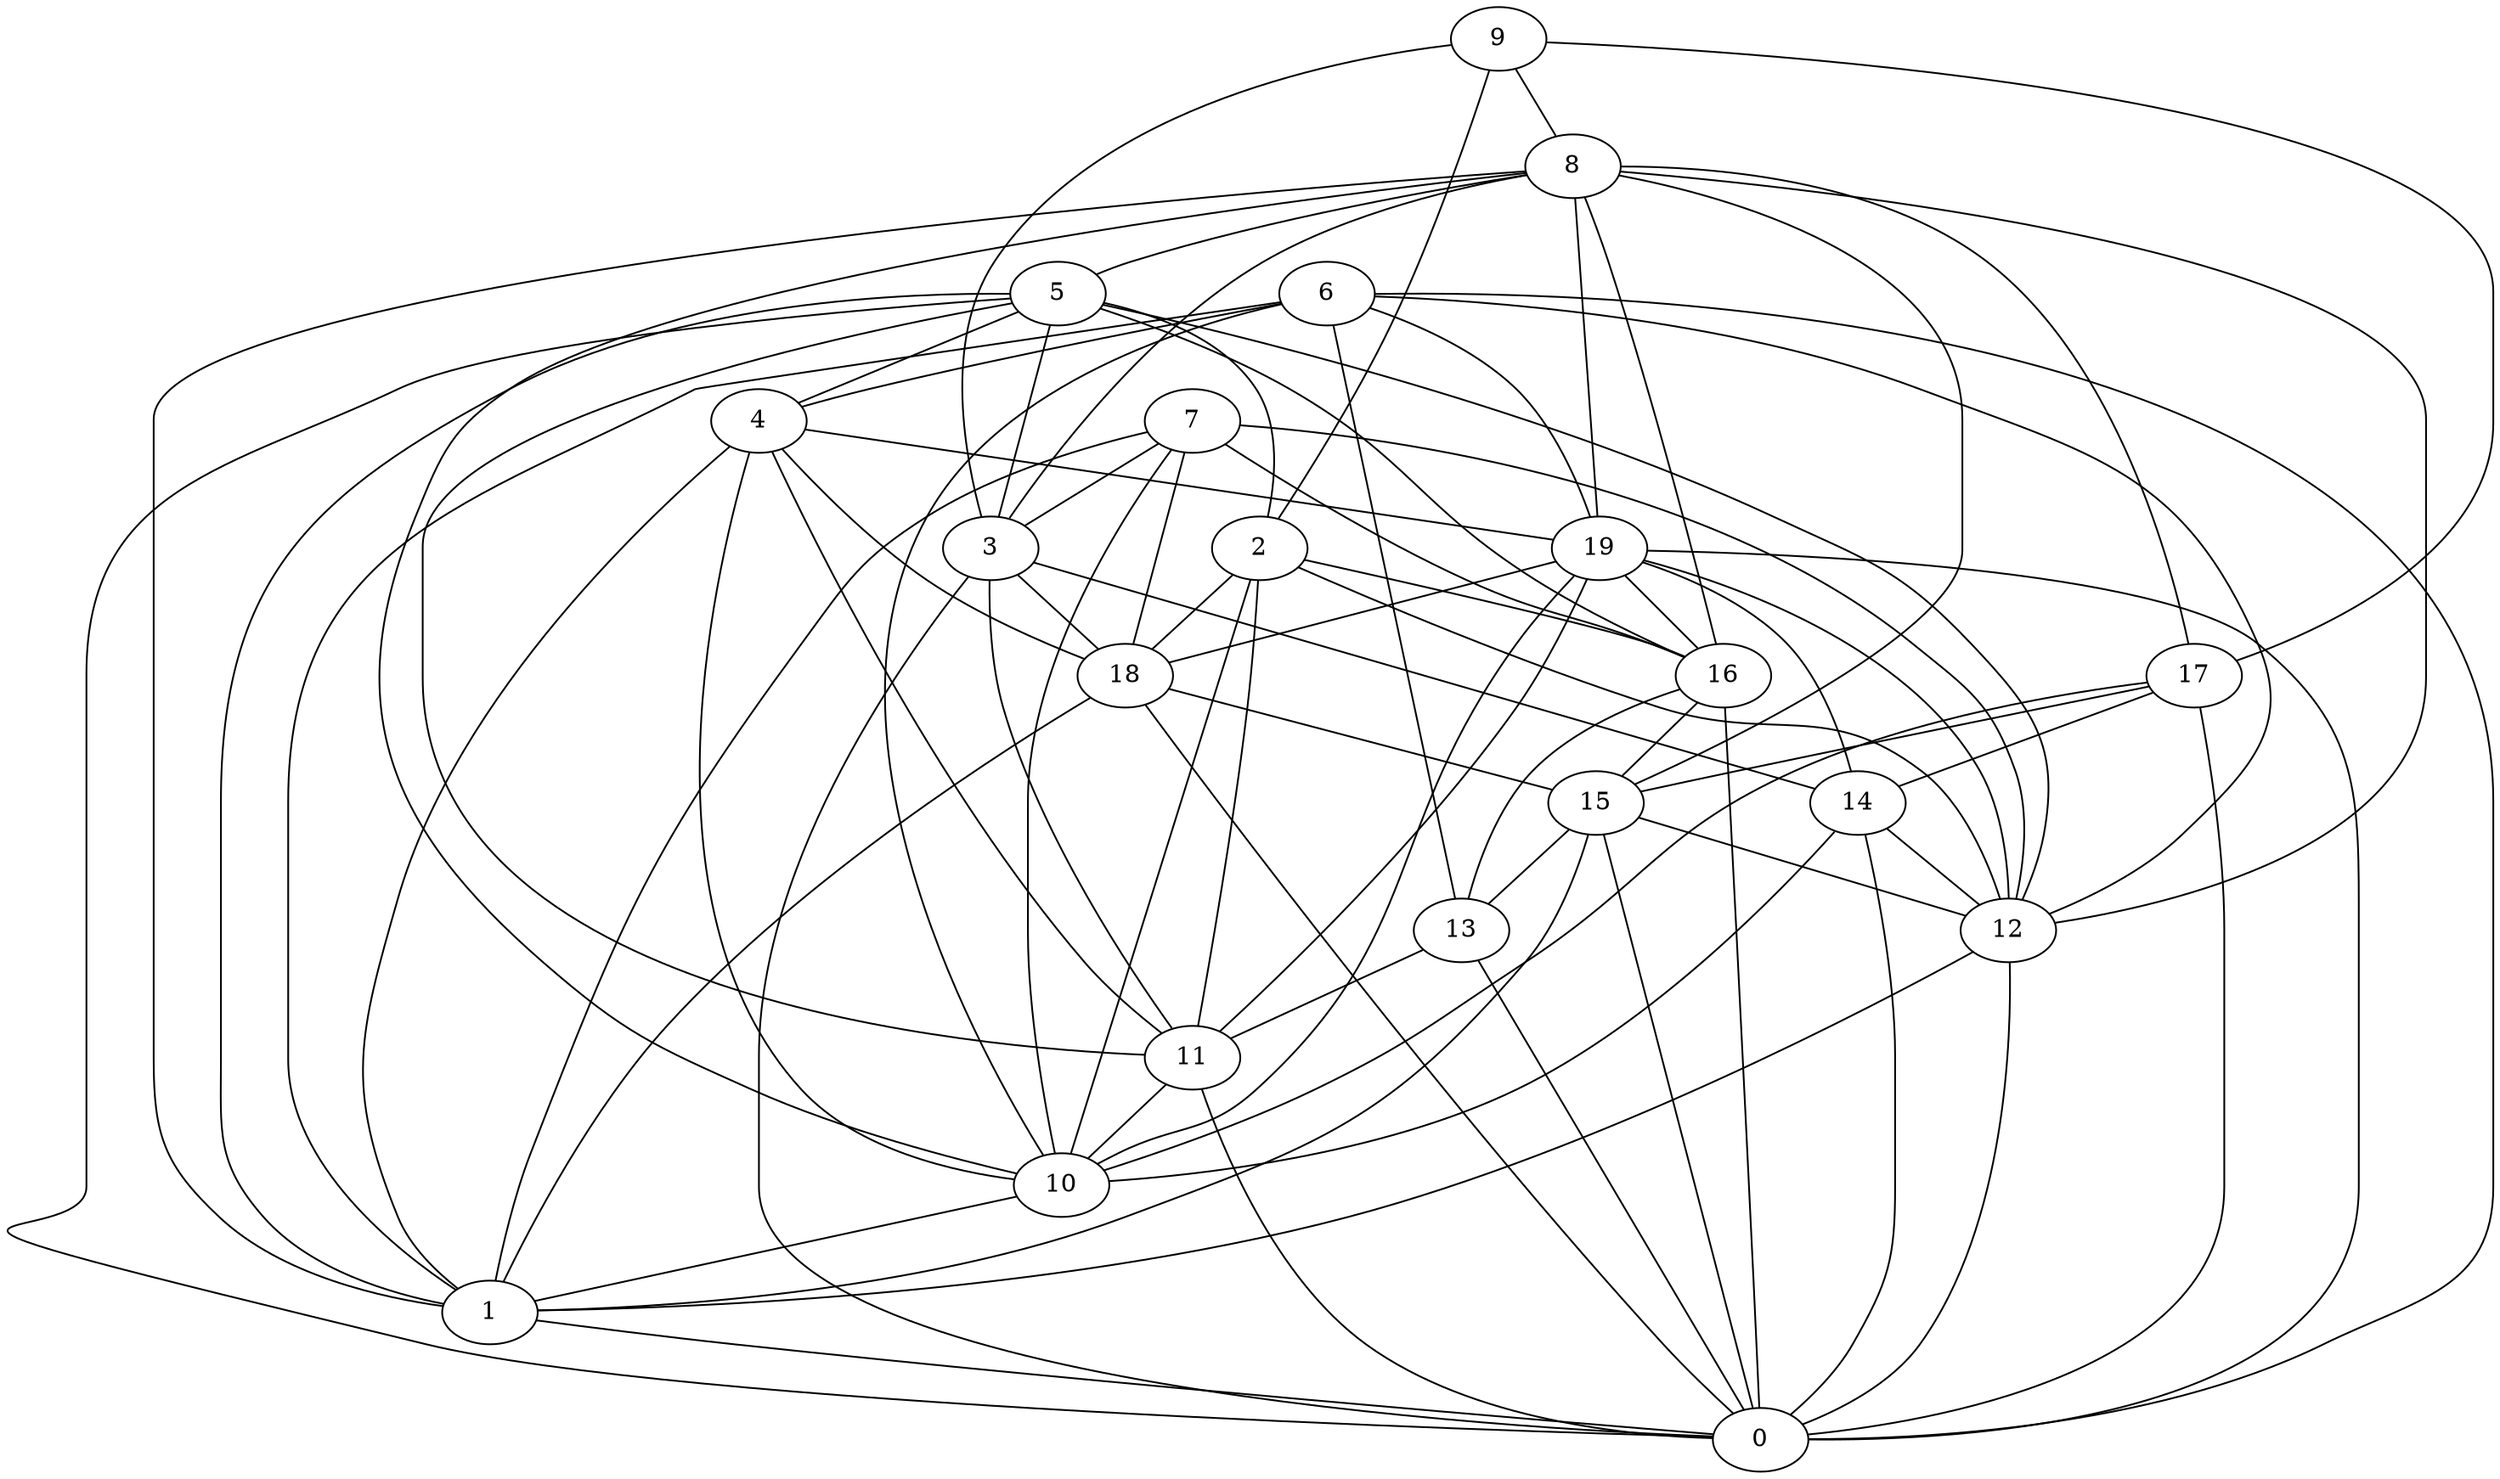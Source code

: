 digraph GG_graph {

subgraph G_graph {
edge [color = black]
"14" -> "12" [dir = none]
"8" -> "19" [dir = none]
"8" -> "5" [dir = none]
"8" -> "1" [dir = none]
"8" -> "15" [dir = none]
"13" -> "0" [dir = none]
"9" -> "3" [dir = none]
"1" -> "0" [dir = none]
"16" -> "0" [dir = none]
"3" -> "0" [dir = none]
"18" -> "1" [dir = none]
"11" -> "0" [dir = none]
"6" -> "4" [dir = none]
"6" -> "1" [dir = none]
"2" -> "18" [dir = none]
"17" -> "14" [dir = none]
"17" -> "10" [dir = none]
"7" -> "10" [dir = none]
"7" -> "18" [dir = none]
"8" -> "17" [dir = none]
"4" -> "10" [dir = none]
"5" -> "2" [dir = none]
"9" -> "2" [dir = none]
"16" -> "15" [dir = none]
"13" -> "11" [dir = none]
"9" -> "17" [dir = none]
"14" -> "10" [dir = none]
"4" -> "11" [dir = none]
"5" -> "4" [dir = none]
"18" -> "15" [dir = none]
"17" -> "15" [dir = none]
"7" -> "12" [dir = none]
"6" -> "13" [dir = none]
"5" -> "0" [dir = none]
"4" -> "1" [dir = none]
"15" -> "1" [dir = none]
"15" -> "0" [dir = none]
"6" -> "19" [dir = none]
"7" -> "16" [dir = none]
"5" -> "3" [dir = none]
"19" -> "14" [dir = none]
"5" -> "1" [dir = none]
"12" -> "1" [dir = none]
"5" -> "12" [dir = none]
"4" -> "19" [dir = none]
"15" -> "13" [dir = none]
"15" -> "12" [dir = none]
"8" -> "10" [dir = none]
"2" -> "11" [dir = none]
"14" -> "0" [dir = none]
"6" -> "0" [dir = none]
"18" -> "0" [dir = none]
"16" -> "13" [dir = none]
"19" -> "10" [dir = none]
"10" -> "1" [dir = none]
"5" -> "11" [dir = none]
"12" -> "0" [dir = none]
"19" -> "0" [dir = none]
"4" -> "18" [dir = none]
"19" -> "11" [dir = none]
"8" -> "16" [dir = none]
"3" -> "18" [dir = none]
"3" -> "14" [dir = none]
"7" -> "3" [dir = none]
"8" -> "12" [dir = none]
"2" -> "10" [dir = none]
"8" -> "3" [dir = none]
"3" -> "11" [dir = none]
"19" -> "12" [dir = none]
"7" -> "1" [dir = none]
"6" -> "10" [dir = none]
"19" -> "18" [dir = none]
"17" -> "0" [dir = none]
"9" -> "8" [dir = none]
"2" -> "16" [dir = none]
"6" -> "12" [dir = none]
"5" -> "16" [dir = none]
"11" -> "10" [dir = none]
"19" -> "16" [dir = none]
"2" -> "12" [dir = none]
}

}
